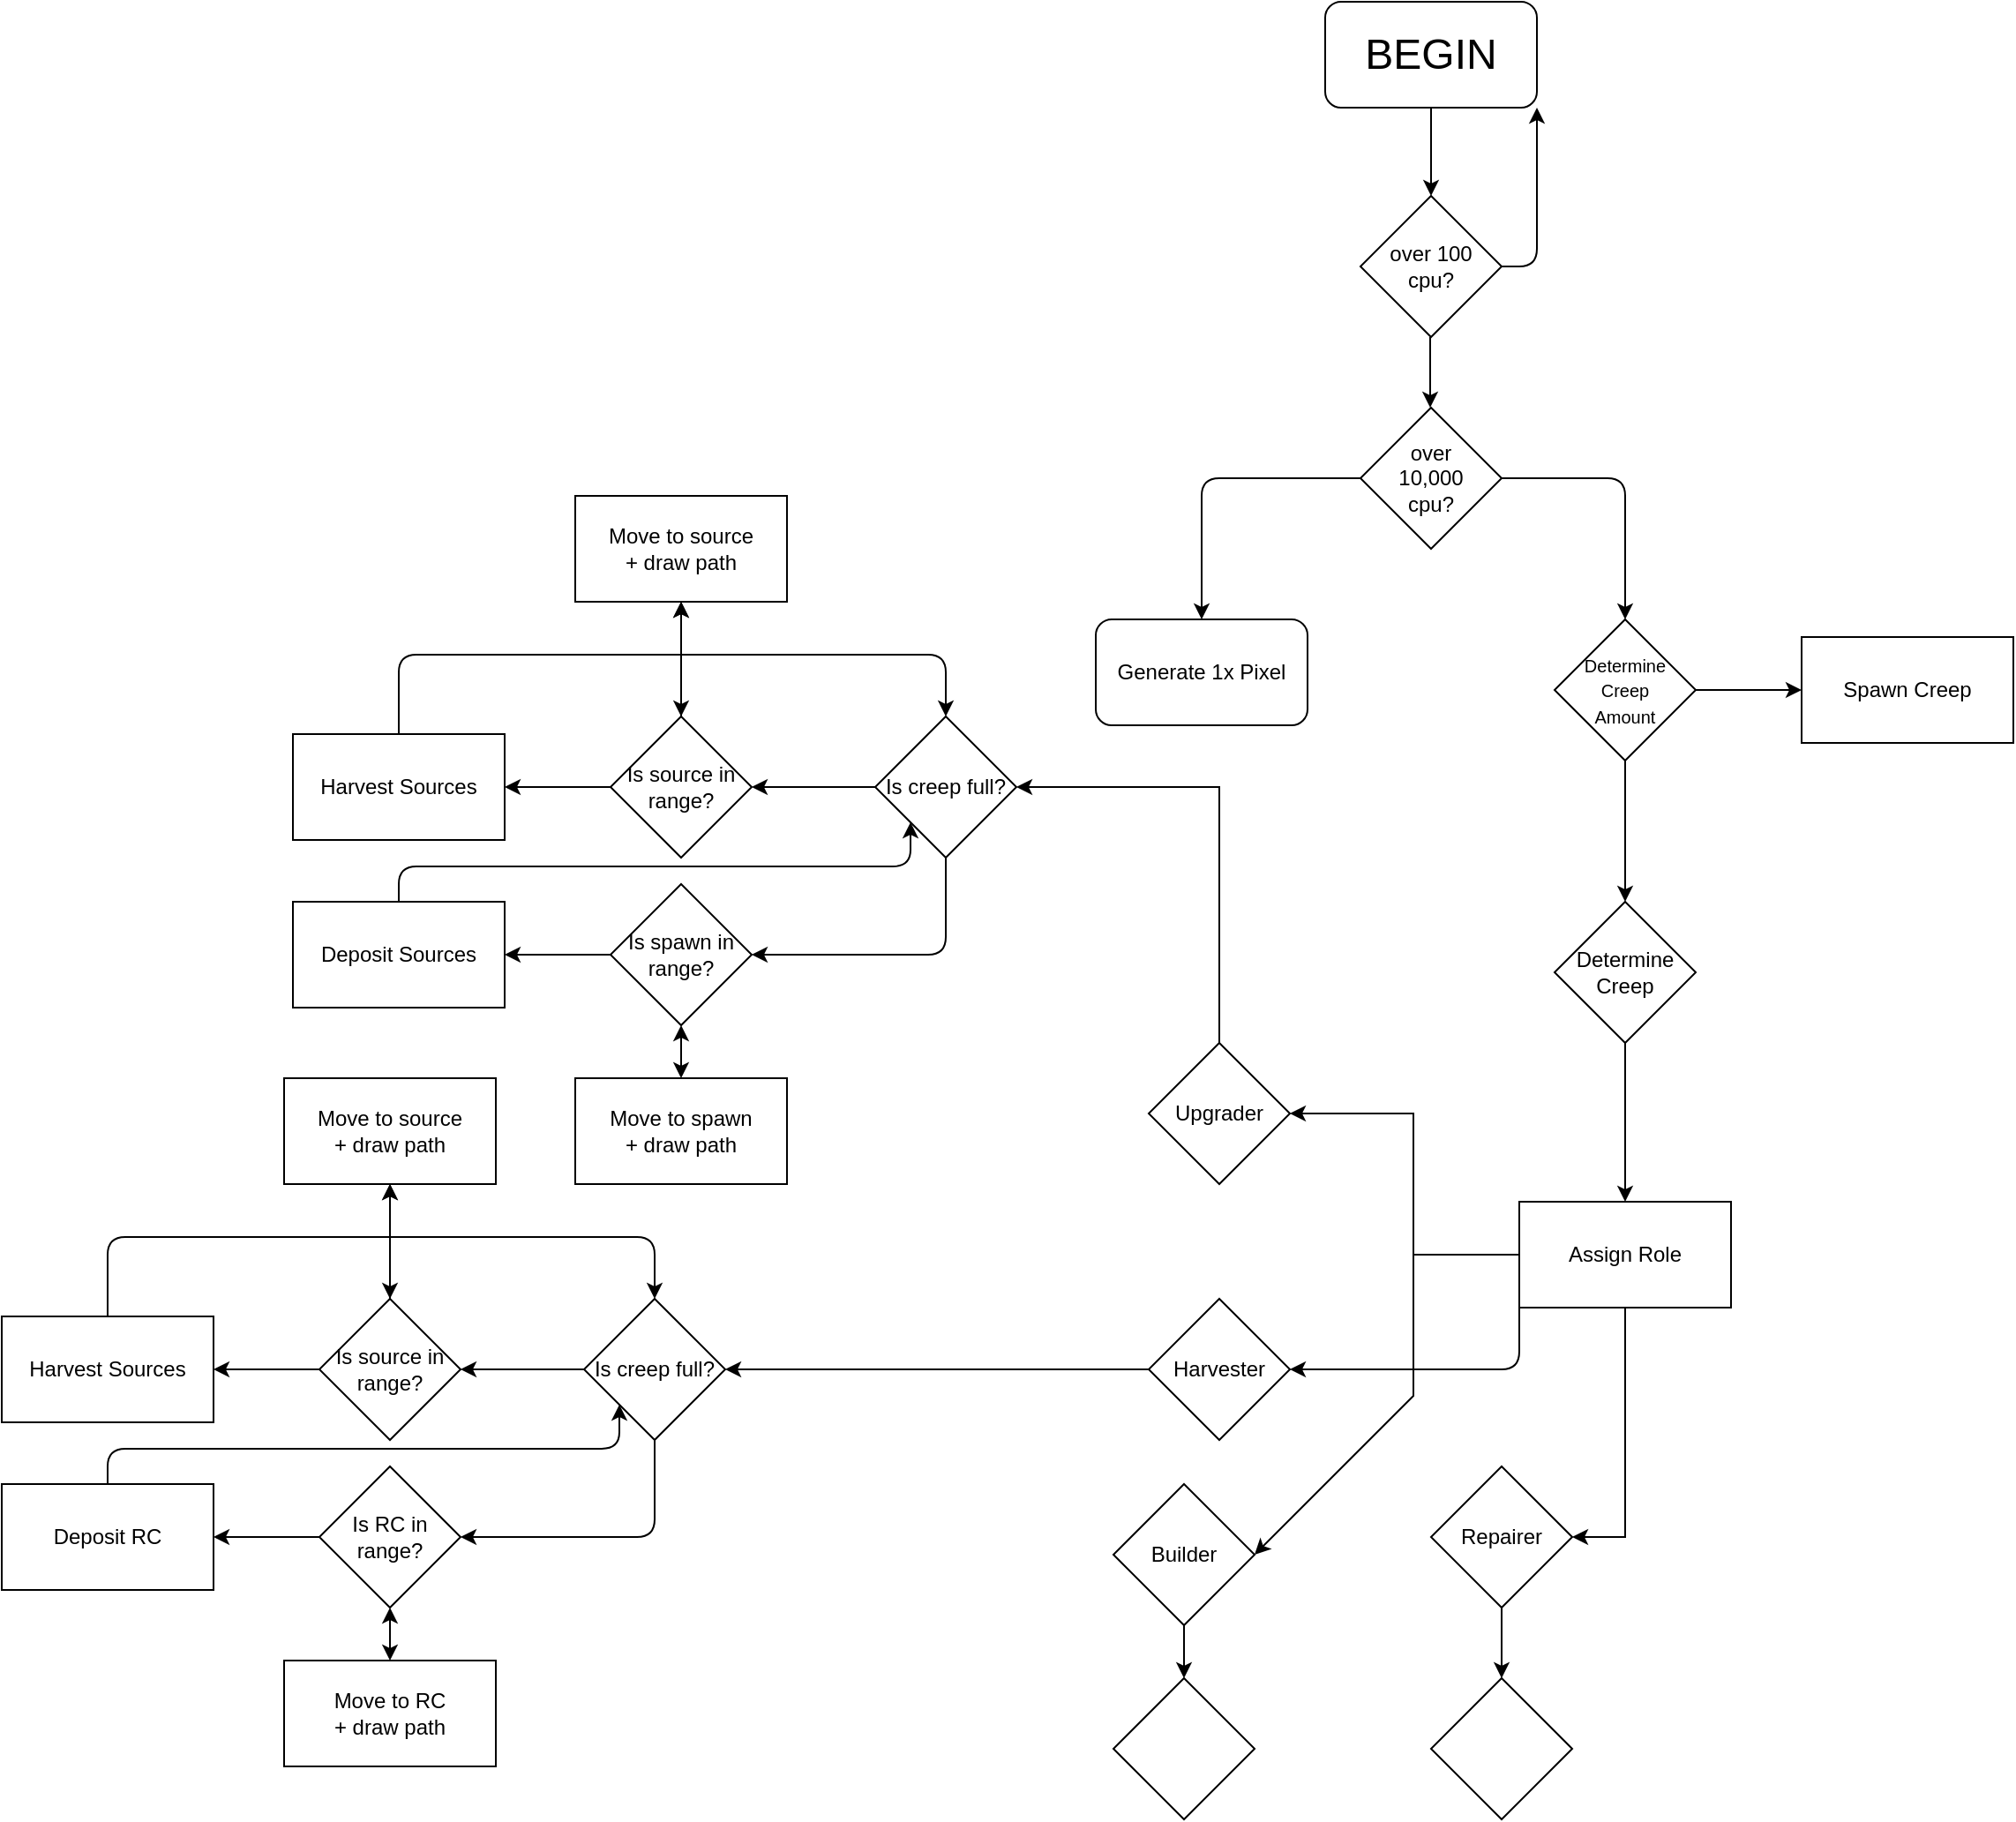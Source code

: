 <mxfile version="14.5.1" type="github">
  <diagram id="GXUMazLMIQt0c8SRPc_A" name="Page-1">
    <mxGraphModel dx="1865" dy="556" grid="1" gridSize="10" guides="1" tooltips="1" connect="1" arrows="1" fold="1" page="1" pageScale="1" pageWidth="827" pageHeight="1169" math="0" shadow="0">
      <root>
        <mxCell id="0" />
        <mxCell id="1" parent="0" />
        <mxCell id="FEsL2QqnnHN55kBFu1DB-2" value="&lt;font style=&quot;font-size: 24px&quot;&gt;BEGIN&lt;/font&gt;" style="rounded=1;whiteSpace=wrap;html=1;" parent="1" vertex="1">
          <mxGeometry x="430" y="90" width="120" height="60" as="geometry" />
        </mxCell>
        <mxCell id="duOF_iW3JtJ72vS7fKCg-2" value="" style="endArrow=classic;html=1;exitX=0.5;exitY=1;exitDx=0;exitDy=0;" edge="1" parent="1">
          <mxGeometry width="50" height="50" relative="1" as="geometry">
            <mxPoint x="489.5" y="280" as="sourcePoint" />
            <mxPoint x="489.5" y="320" as="targetPoint" />
          </mxGeometry>
        </mxCell>
        <mxCell id="duOF_iW3JtJ72vS7fKCg-5" value="" style="endArrow=classic;html=1;entryX=0.5;entryY=0;entryDx=0;entryDy=0;exitX=0.5;exitY=1;exitDx=0;exitDy=0;" edge="1" parent="1" source="FEsL2QqnnHN55kBFu1DB-2">
          <mxGeometry width="50" height="50" relative="1" as="geometry">
            <mxPoint x="390" y="310" as="sourcePoint" />
            <mxPoint x="490" y="200" as="targetPoint" />
          </mxGeometry>
        </mxCell>
        <mxCell id="duOF_iW3JtJ72vS7fKCg-6" value="over 100 &lt;br&gt;cpu?" style="rhombus;whiteSpace=wrap;html=1;" vertex="1" parent="1">
          <mxGeometry x="450" y="200" width="80" height="80" as="geometry" />
        </mxCell>
        <mxCell id="duOF_iW3JtJ72vS7fKCg-7" value="over &lt;br&gt;10,000&lt;br&gt;cpu?" style="rhombus;whiteSpace=wrap;html=1;" vertex="1" parent="1">
          <mxGeometry x="450" y="320" width="80" height="80" as="geometry" />
        </mxCell>
        <mxCell id="duOF_iW3JtJ72vS7fKCg-8" value="" style="endArrow=classic;html=1;entryX=0.5;entryY=0;entryDx=0;entryDy=0;" edge="1" parent="1">
          <mxGeometry width="50" height="50" relative="1" as="geometry">
            <mxPoint x="530" y="360" as="sourcePoint" />
            <mxPoint x="600" y="440" as="targetPoint" />
            <Array as="points">
              <mxPoint x="600" y="360" />
            </Array>
          </mxGeometry>
        </mxCell>
        <mxCell id="duOF_iW3JtJ72vS7fKCg-9" value="" style="endArrow=classic;html=1;exitX=1;exitY=0.5;exitDx=0;exitDy=0;entryX=1;entryY=1;entryDx=0;entryDy=0;" edge="1" parent="1" source="duOF_iW3JtJ72vS7fKCg-6" target="FEsL2QqnnHN55kBFu1DB-2">
          <mxGeometry width="50" height="50" relative="1" as="geometry">
            <mxPoint x="540" y="260" as="sourcePoint" />
            <mxPoint x="590" y="210" as="targetPoint" />
            <Array as="points">
              <mxPoint x="550" y="240" />
            </Array>
          </mxGeometry>
        </mxCell>
        <mxCell id="duOF_iW3JtJ72vS7fKCg-11" value="" style="endArrow=classic;html=1;exitX=0;exitY=0.5;exitDx=0;exitDy=0;" edge="1" parent="1" source="duOF_iW3JtJ72vS7fKCg-7">
          <mxGeometry width="50" height="50" relative="1" as="geometry">
            <mxPoint x="400" y="380" as="sourcePoint" />
            <mxPoint x="360" y="440" as="targetPoint" />
            <Array as="points">
              <mxPoint x="360" y="360" />
            </Array>
          </mxGeometry>
        </mxCell>
        <mxCell id="duOF_iW3JtJ72vS7fKCg-12" value="Generate 1x Pixel" style="rounded=1;whiteSpace=wrap;html=1;" vertex="1" parent="1">
          <mxGeometry x="300" y="440" width="120" height="60" as="geometry" />
        </mxCell>
        <mxCell id="duOF_iW3JtJ72vS7fKCg-16" value="" style="edgeStyle=orthogonalEdgeStyle;rounded=0;orthogonalLoop=1;jettySize=auto;html=1;" edge="1" parent="1" source="duOF_iW3JtJ72vS7fKCg-13" target="duOF_iW3JtJ72vS7fKCg-15">
          <mxGeometry relative="1" as="geometry" />
        </mxCell>
        <mxCell id="duOF_iW3JtJ72vS7fKCg-20" value="" style="edgeStyle=orthogonalEdgeStyle;rounded=0;orthogonalLoop=1;jettySize=auto;html=1;" edge="1" parent="1" source="duOF_iW3JtJ72vS7fKCg-13" target="duOF_iW3JtJ72vS7fKCg-19">
          <mxGeometry relative="1" as="geometry" />
        </mxCell>
        <mxCell id="duOF_iW3JtJ72vS7fKCg-13" value="&lt;font style=&quot;font-size: 10px&quot;&gt;Determine&lt;br&gt;Creep&lt;br&gt;Amount&lt;/font&gt;" style="rhombus;whiteSpace=wrap;html=1;" vertex="1" parent="1">
          <mxGeometry x="560" y="440" width="80" height="80" as="geometry" />
        </mxCell>
        <mxCell id="duOF_iW3JtJ72vS7fKCg-15" value="Spawn Creep" style="whiteSpace=wrap;html=1;" vertex="1" parent="1">
          <mxGeometry x="700" y="450" width="120" height="60" as="geometry" />
        </mxCell>
        <mxCell id="duOF_iW3JtJ72vS7fKCg-22" value="" style="edgeStyle=orthogonalEdgeStyle;rounded=0;orthogonalLoop=1;jettySize=auto;html=1;" edge="1" parent="1" source="duOF_iW3JtJ72vS7fKCg-19" target="duOF_iW3JtJ72vS7fKCg-21">
          <mxGeometry relative="1" as="geometry" />
        </mxCell>
        <mxCell id="duOF_iW3JtJ72vS7fKCg-19" value="Determine&lt;br&gt;Creep" style="rhombus;whiteSpace=wrap;html=1;" vertex="1" parent="1">
          <mxGeometry x="560" y="600" width="80" height="80" as="geometry" />
        </mxCell>
        <mxCell id="duOF_iW3JtJ72vS7fKCg-24" value="" style="edgeStyle=orthogonalEdgeStyle;rounded=0;orthogonalLoop=1;jettySize=auto;html=1;entryX=1;entryY=0.5;entryDx=0;entryDy=0;" edge="1" parent="1" source="duOF_iW3JtJ72vS7fKCg-21" target="duOF_iW3JtJ72vS7fKCg-23">
          <mxGeometry relative="1" as="geometry">
            <Array as="points">
              <mxPoint x="480" y="800" />
              <mxPoint x="480" y="720" />
            </Array>
          </mxGeometry>
        </mxCell>
        <mxCell id="duOF_iW3JtJ72vS7fKCg-31" value="" style="edgeStyle=orthogonalEdgeStyle;rounded=0;orthogonalLoop=1;jettySize=auto;html=1;strokeColor=#000000;entryX=1;entryY=0.5;entryDx=0;entryDy=0;" edge="1" parent="1" source="duOF_iW3JtJ72vS7fKCg-21" target="duOF_iW3JtJ72vS7fKCg-30">
          <mxGeometry relative="1" as="geometry">
            <Array as="points">
              <mxPoint x="600" y="960" />
            </Array>
          </mxGeometry>
        </mxCell>
        <mxCell id="duOF_iW3JtJ72vS7fKCg-21" value="Assign Role" style="whiteSpace=wrap;html=1;" vertex="1" parent="1">
          <mxGeometry x="540" y="770" width="120" height="60" as="geometry" />
        </mxCell>
        <mxCell id="duOF_iW3JtJ72vS7fKCg-41" value="" style="edgeStyle=orthogonalEdgeStyle;rounded=0;orthogonalLoop=1;jettySize=auto;html=1;strokeColor=#000000;" edge="1" parent="1" source="duOF_iW3JtJ72vS7fKCg-23" target="duOF_iW3JtJ72vS7fKCg-40">
          <mxGeometry relative="1" as="geometry">
            <Array as="points">
              <mxPoint x="370" y="535" />
            </Array>
          </mxGeometry>
        </mxCell>
        <mxCell id="duOF_iW3JtJ72vS7fKCg-23" value="Upgrader" style="rhombus;whiteSpace=wrap;html=1;" vertex="1" parent="1">
          <mxGeometry x="330" y="680" width="80" height="80" as="geometry" />
        </mxCell>
        <mxCell id="duOF_iW3JtJ72vS7fKCg-53" value="" style="edgeStyle=orthogonalEdgeStyle;rounded=0;orthogonalLoop=1;jettySize=auto;html=1;strokeColor=#000000;entryX=1;entryY=0.5;entryDx=0;entryDy=0;" edge="1" parent="1" source="duOF_iW3JtJ72vS7fKCg-25" target="duOF_iW3JtJ72vS7fKCg-104">
          <mxGeometry relative="1" as="geometry">
            <mxPoint x="280" y="850" as="targetPoint" />
          </mxGeometry>
        </mxCell>
        <mxCell id="duOF_iW3JtJ72vS7fKCg-25" value="Harvester" style="rhombus;whiteSpace=wrap;html=1;" vertex="1" parent="1">
          <mxGeometry x="330" y="825" width="80" height="80" as="geometry" />
        </mxCell>
        <mxCell id="duOF_iW3JtJ72vS7fKCg-27" value="" style="endArrow=classic;html=1;exitX=0;exitY=0.5;exitDx=0;exitDy=0;entryX=1;entryY=0.5;entryDx=0;entryDy=0;" edge="1" parent="1" source="duOF_iW3JtJ72vS7fKCg-21" target="duOF_iW3JtJ72vS7fKCg-25">
          <mxGeometry width="50" height="50" relative="1" as="geometry">
            <mxPoint x="550" y="820" as="sourcePoint" />
            <mxPoint x="600" y="770" as="targetPoint" />
            <Array as="points">
              <mxPoint x="540" y="865" />
            </Array>
          </mxGeometry>
        </mxCell>
        <mxCell id="duOF_iW3JtJ72vS7fKCg-45" value="" style="edgeStyle=orthogonalEdgeStyle;rounded=0;orthogonalLoop=1;jettySize=auto;html=1;strokeColor=#000000;" edge="1" parent="1" source="duOF_iW3JtJ72vS7fKCg-28" target="duOF_iW3JtJ72vS7fKCg-44">
          <mxGeometry relative="1" as="geometry" />
        </mxCell>
        <mxCell id="duOF_iW3JtJ72vS7fKCg-28" value="Builder" style="rhombus;whiteSpace=wrap;html=1;" vertex="1" parent="1">
          <mxGeometry x="310" y="930" width="80" height="80" as="geometry" />
        </mxCell>
        <mxCell id="duOF_iW3JtJ72vS7fKCg-29" value="" style="endArrow=classic;html=1;entryX=1;entryY=0.5;entryDx=0;entryDy=0;rounded=0;" edge="1" parent="1" target="duOF_iW3JtJ72vS7fKCg-28">
          <mxGeometry width="50" height="50" relative="1" as="geometry">
            <mxPoint x="480" y="800" as="sourcePoint" />
            <mxPoint x="560" y="870" as="targetPoint" />
            <Array as="points">
              <mxPoint x="480" y="880" />
            </Array>
          </mxGeometry>
        </mxCell>
        <mxCell id="duOF_iW3JtJ72vS7fKCg-52" value="" style="edgeStyle=orthogonalEdgeStyle;rounded=0;orthogonalLoop=1;jettySize=auto;html=1;strokeColor=#000000;" edge="1" parent="1" source="duOF_iW3JtJ72vS7fKCg-30" target="duOF_iW3JtJ72vS7fKCg-49">
          <mxGeometry relative="1" as="geometry" />
        </mxCell>
        <mxCell id="duOF_iW3JtJ72vS7fKCg-30" value="Repairer" style="rhombus;whiteSpace=wrap;html=1;" vertex="1" parent="1">
          <mxGeometry x="490" y="920" width="80" height="80" as="geometry" />
        </mxCell>
        <mxCell id="duOF_iW3JtJ72vS7fKCg-57" value="" style="edgeStyle=orthogonalEdgeStyle;rounded=0;orthogonalLoop=1;jettySize=auto;html=1;strokeColor=#000000;" edge="1" parent="1" source="duOF_iW3JtJ72vS7fKCg-40" target="duOF_iW3JtJ72vS7fKCg-56">
          <mxGeometry relative="1" as="geometry" />
        </mxCell>
        <mxCell id="duOF_iW3JtJ72vS7fKCg-40" value="Is creep full?" style="rhombus;whiteSpace=wrap;html=1;" vertex="1" parent="1">
          <mxGeometry x="175" y="495" width="80" height="80" as="geometry" />
        </mxCell>
        <mxCell id="duOF_iW3JtJ72vS7fKCg-44" value="" style="rhombus;whiteSpace=wrap;html=1;" vertex="1" parent="1">
          <mxGeometry x="310" y="1040" width="80" height="80" as="geometry" />
        </mxCell>
        <mxCell id="duOF_iW3JtJ72vS7fKCg-49" value="" style="rhombus;whiteSpace=wrap;html=1;" vertex="1" parent="1">
          <mxGeometry x="490" y="1040" width="80" height="80" as="geometry" />
        </mxCell>
        <mxCell id="duOF_iW3JtJ72vS7fKCg-59" value="" style="edgeStyle=orthogonalEdgeStyle;rounded=0;orthogonalLoop=1;jettySize=auto;html=1;strokeColor=#000000;" edge="1" parent="1" source="duOF_iW3JtJ72vS7fKCg-56" target="duOF_iW3JtJ72vS7fKCg-58">
          <mxGeometry relative="1" as="geometry" />
        </mxCell>
        <mxCell id="duOF_iW3JtJ72vS7fKCg-62" value="" style="edgeStyle=orthogonalEdgeStyle;rounded=0;orthogonalLoop=1;jettySize=auto;html=1;strokeColor=#000000;" edge="1" parent="1" source="duOF_iW3JtJ72vS7fKCg-56" target="duOF_iW3JtJ72vS7fKCg-61">
          <mxGeometry relative="1" as="geometry" />
        </mxCell>
        <mxCell id="duOF_iW3JtJ72vS7fKCg-56" value="Is source in range?" style="rhombus;whiteSpace=wrap;html=1;" vertex="1" parent="1">
          <mxGeometry x="25" y="495" width="80" height="80" as="geometry" />
        </mxCell>
        <mxCell id="duOF_iW3JtJ72vS7fKCg-58" value="Move to source&lt;br&gt;+ draw path" style="whiteSpace=wrap;html=1;" vertex="1" parent="1">
          <mxGeometry x="5" y="370" width="120" height="60" as="geometry" />
        </mxCell>
        <mxCell id="duOF_iW3JtJ72vS7fKCg-60" value="" style="endArrow=classic;startArrow=classic;html=1;strokeColor=#000000;entryX=0.5;entryY=1;entryDx=0;entryDy=0;exitX=0.5;exitY=0;exitDx=0;exitDy=0;" edge="1" parent="1" source="duOF_iW3JtJ72vS7fKCg-56" target="duOF_iW3JtJ72vS7fKCg-58">
          <mxGeometry width="50" height="50" relative="1" as="geometry">
            <mxPoint x="45" y="550" as="sourcePoint" />
            <mxPoint x="95" y="500" as="targetPoint" />
          </mxGeometry>
        </mxCell>
        <mxCell id="duOF_iW3JtJ72vS7fKCg-61" value="Harvest Sources" style="whiteSpace=wrap;html=1;" vertex="1" parent="1">
          <mxGeometry x="-155" y="505" width="120" height="60" as="geometry" />
        </mxCell>
        <mxCell id="duOF_iW3JtJ72vS7fKCg-63" value="" style="endArrow=classic;html=1;strokeColor=#000000;entryX=0.5;entryY=0;entryDx=0;entryDy=0;exitX=0.5;exitY=0;exitDx=0;exitDy=0;" edge="1" parent="1" source="duOF_iW3JtJ72vS7fKCg-61" target="duOF_iW3JtJ72vS7fKCg-40">
          <mxGeometry width="50" height="50" relative="1" as="geometry">
            <mxPoint x="-95" y="500" as="sourcePoint" />
            <mxPoint x="-65" y="450" as="targetPoint" />
            <Array as="points">
              <mxPoint x="-95" y="460" />
              <mxPoint x="215" y="460" />
            </Array>
          </mxGeometry>
        </mxCell>
        <mxCell id="duOF_iW3JtJ72vS7fKCg-65" value="" style="endArrow=classic;html=1;strokeColor=#000000;exitX=0.5;exitY=1;exitDx=0;exitDy=0;entryX=1;entryY=0.5;entryDx=0;entryDy=0;" edge="1" parent="1" source="duOF_iW3JtJ72vS7fKCg-40" target="duOF_iW3JtJ72vS7fKCg-66">
          <mxGeometry width="50" height="50" relative="1" as="geometry">
            <mxPoint x="45" y="670" as="sourcePoint" />
            <mxPoint x="85" y="630" as="targetPoint" />
            <Array as="points">
              <mxPoint x="215" y="630" />
            </Array>
          </mxGeometry>
        </mxCell>
        <mxCell id="duOF_iW3JtJ72vS7fKCg-68" value="" style="edgeStyle=orthogonalEdgeStyle;rounded=0;orthogonalLoop=1;jettySize=auto;html=1;strokeColor=#000000;" edge="1" parent="1" source="duOF_iW3JtJ72vS7fKCg-66" target="duOF_iW3JtJ72vS7fKCg-67">
          <mxGeometry relative="1" as="geometry" />
        </mxCell>
        <mxCell id="duOF_iW3JtJ72vS7fKCg-66" value="Is spawn in range?" style="rhombus;whiteSpace=wrap;html=1;" vertex="1" parent="1">
          <mxGeometry x="25" y="590" width="80" height="80" as="geometry" />
        </mxCell>
        <mxCell id="duOF_iW3JtJ72vS7fKCg-67" value="Deposit Sources" style="whiteSpace=wrap;html=1;" vertex="1" parent="1">
          <mxGeometry x="-155" y="600" width="120" height="60" as="geometry" />
        </mxCell>
        <mxCell id="duOF_iW3JtJ72vS7fKCg-69" value="" style="endArrow=classic;html=1;strokeColor=#000000;exitX=0.5;exitY=0;exitDx=0;exitDy=0;entryX=0;entryY=1;entryDx=0;entryDy=0;" edge="1" parent="1" source="duOF_iW3JtJ72vS7fKCg-67" target="duOF_iW3JtJ72vS7fKCg-40">
          <mxGeometry width="50" height="50" relative="1" as="geometry">
            <mxPoint x="-315" y="560" as="sourcePoint" />
            <mxPoint x="-265" y="510" as="targetPoint" />
            <Array as="points">
              <mxPoint x="-95" y="580" />
              <mxPoint x="5" y="580" />
              <mxPoint x="105" y="580" />
              <mxPoint x="135" y="580" />
              <mxPoint x="145" y="580" />
              <mxPoint x="195" y="580" />
            </Array>
          </mxGeometry>
        </mxCell>
        <mxCell id="duOF_iW3JtJ72vS7fKCg-70" value="Move to spawn&lt;br&gt;+ draw path" style="whiteSpace=wrap;html=1;" vertex="1" parent="1">
          <mxGeometry x="5" y="700" width="120" height="60" as="geometry" />
        </mxCell>
        <mxCell id="duOF_iW3JtJ72vS7fKCg-71" value="" style="endArrow=classic;startArrow=classic;html=1;strokeColor=#000000;entryX=0.5;entryY=1;entryDx=0;entryDy=0;" edge="1" parent="1" source="duOF_iW3JtJ72vS7fKCg-70" target="duOF_iW3JtJ72vS7fKCg-66">
          <mxGeometry width="50" height="50" relative="1" as="geometry">
            <mxPoint x="-170" y="760" as="sourcePoint" />
            <mxPoint x="-120" y="710" as="targetPoint" />
          </mxGeometry>
        </mxCell>
        <mxCell id="duOF_iW3JtJ72vS7fKCg-103" value="" style="edgeStyle=orthogonalEdgeStyle;rounded=0;orthogonalLoop=1;jettySize=auto;html=1;strokeColor=#000000;" edge="1" parent="1" source="duOF_iW3JtJ72vS7fKCg-104" target="duOF_iW3JtJ72vS7fKCg-107">
          <mxGeometry relative="1" as="geometry" />
        </mxCell>
        <mxCell id="duOF_iW3JtJ72vS7fKCg-104" value="Is creep full?" style="rhombus;whiteSpace=wrap;html=1;" vertex="1" parent="1">
          <mxGeometry x="10" y="825" width="80" height="80" as="geometry" />
        </mxCell>
        <mxCell id="duOF_iW3JtJ72vS7fKCg-105" value="" style="edgeStyle=orthogonalEdgeStyle;rounded=0;orthogonalLoop=1;jettySize=auto;html=1;strokeColor=#000000;" edge="1" parent="1" source="duOF_iW3JtJ72vS7fKCg-107" target="duOF_iW3JtJ72vS7fKCg-108">
          <mxGeometry relative="1" as="geometry" />
        </mxCell>
        <mxCell id="duOF_iW3JtJ72vS7fKCg-106" value="" style="edgeStyle=orthogonalEdgeStyle;rounded=0;orthogonalLoop=1;jettySize=auto;html=1;strokeColor=#000000;" edge="1" parent="1" source="duOF_iW3JtJ72vS7fKCg-107" target="duOF_iW3JtJ72vS7fKCg-110">
          <mxGeometry relative="1" as="geometry" />
        </mxCell>
        <mxCell id="duOF_iW3JtJ72vS7fKCg-107" value="Is source in range?" style="rhombus;whiteSpace=wrap;html=1;" vertex="1" parent="1">
          <mxGeometry x="-140" y="825" width="80" height="80" as="geometry" />
        </mxCell>
        <mxCell id="duOF_iW3JtJ72vS7fKCg-108" value="Move to source&lt;br&gt;+ draw path" style="whiteSpace=wrap;html=1;" vertex="1" parent="1">
          <mxGeometry x="-160" y="700" width="120" height="60" as="geometry" />
        </mxCell>
        <mxCell id="duOF_iW3JtJ72vS7fKCg-109" value="" style="endArrow=classic;startArrow=classic;html=1;strokeColor=#000000;entryX=0.5;entryY=1;entryDx=0;entryDy=0;exitX=0.5;exitY=0;exitDx=0;exitDy=0;" edge="1" parent="1" source="duOF_iW3JtJ72vS7fKCg-107" target="duOF_iW3JtJ72vS7fKCg-108">
          <mxGeometry width="50" height="50" relative="1" as="geometry">
            <mxPoint x="-120" y="880" as="sourcePoint" />
            <mxPoint x="-70" y="830" as="targetPoint" />
          </mxGeometry>
        </mxCell>
        <mxCell id="duOF_iW3JtJ72vS7fKCg-110" value="Harvest Sources" style="whiteSpace=wrap;html=1;" vertex="1" parent="1">
          <mxGeometry x="-320" y="835" width="120" height="60" as="geometry" />
        </mxCell>
        <mxCell id="duOF_iW3JtJ72vS7fKCg-111" value="" style="endArrow=classic;html=1;strokeColor=#000000;entryX=0.5;entryY=0;entryDx=0;entryDy=0;exitX=0.5;exitY=0;exitDx=0;exitDy=0;" edge="1" parent="1" source="duOF_iW3JtJ72vS7fKCg-110" target="duOF_iW3JtJ72vS7fKCg-104">
          <mxGeometry width="50" height="50" relative="1" as="geometry">
            <mxPoint x="-260" y="830" as="sourcePoint" />
            <mxPoint x="-230" y="780" as="targetPoint" />
            <Array as="points">
              <mxPoint x="-260" y="790" />
              <mxPoint x="50" y="790" />
            </Array>
          </mxGeometry>
        </mxCell>
        <mxCell id="duOF_iW3JtJ72vS7fKCg-112" value="" style="endArrow=classic;html=1;strokeColor=#000000;exitX=0.5;exitY=1;exitDx=0;exitDy=0;entryX=1;entryY=0.5;entryDx=0;entryDy=0;" edge="1" parent="1" source="duOF_iW3JtJ72vS7fKCg-104" target="duOF_iW3JtJ72vS7fKCg-114">
          <mxGeometry width="50" height="50" relative="1" as="geometry">
            <mxPoint x="-120" y="1000" as="sourcePoint" />
            <mxPoint x="-80" y="960" as="targetPoint" />
            <Array as="points">
              <mxPoint x="50" y="960" />
            </Array>
          </mxGeometry>
        </mxCell>
        <mxCell id="duOF_iW3JtJ72vS7fKCg-113" value="" style="edgeStyle=orthogonalEdgeStyle;rounded=0;orthogonalLoop=1;jettySize=auto;html=1;strokeColor=#000000;" edge="1" parent="1" source="duOF_iW3JtJ72vS7fKCg-114" target="duOF_iW3JtJ72vS7fKCg-115">
          <mxGeometry relative="1" as="geometry" />
        </mxCell>
        <mxCell id="duOF_iW3JtJ72vS7fKCg-114" value="Is RC in range?" style="rhombus;whiteSpace=wrap;html=1;" vertex="1" parent="1">
          <mxGeometry x="-140" y="920" width="80" height="80" as="geometry" />
        </mxCell>
        <mxCell id="duOF_iW3JtJ72vS7fKCg-115" value="Deposit RC" style="whiteSpace=wrap;html=1;" vertex="1" parent="1">
          <mxGeometry x="-320" y="930" width="120" height="60" as="geometry" />
        </mxCell>
        <mxCell id="duOF_iW3JtJ72vS7fKCg-116" value="" style="endArrow=classic;html=1;strokeColor=#000000;exitX=0.5;exitY=0;exitDx=0;exitDy=0;entryX=0;entryY=1;entryDx=0;entryDy=0;" edge="1" parent="1" source="duOF_iW3JtJ72vS7fKCg-115" target="duOF_iW3JtJ72vS7fKCg-104">
          <mxGeometry width="50" height="50" relative="1" as="geometry">
            <mxPoint x="-480" y="890" as="sourcePoint" />
            <mxPoint x="-430" y="840" as="targetPoint" />
            <Array as="points">
              <mxPoint x="-260" y="910" />
              <mxPoint x="-160" y="910" />
              <mxPoint x="-60" y="910" />
              <mxPoint x="-30" y="910" />
              <mxPoint x="-20" y="910" />
              <mxPoint x="30" y="910" />
            </Array>
          </mxGeometry>
        </mxCell>
        <mxCell id="duOF_iW3JtJ72vS7fKCg-117" value="Move to RC&lt;br&gt;+ draw path" style="whiteSpace=wrap;html=1;" vertex="1" parent="1">
          <mxGeometry x="-160" y="1030" width="120" height="60" as="geometry" />
        </mxCell>
        <mxCell id="duOF_iW3JtJ72vS7fKCg-118" value="" style="endArrow=classic;startArrow=classic;html=1;strokeColor=#000000;entryX=0.5;entryY=1;entryDx=0;entryDy=0;" edge="1" parent="1" source="duOF_iW3JtJ72vS7fKCg-117" target="duOF_iW3JtJ72vS7fKCg-114">
          <mxGeometry width="50" height="50" relative="1" as="geometry">
            <mxPoint x="-335" y="1090" as="sourcePoint" />
            <mxPoint x="-285" y="1040" as="targetPoint" />
          </mxGeometry>
        </mxCell>
      </root>
    </mxGraphModel>
  </diagram>
</mxfile>
